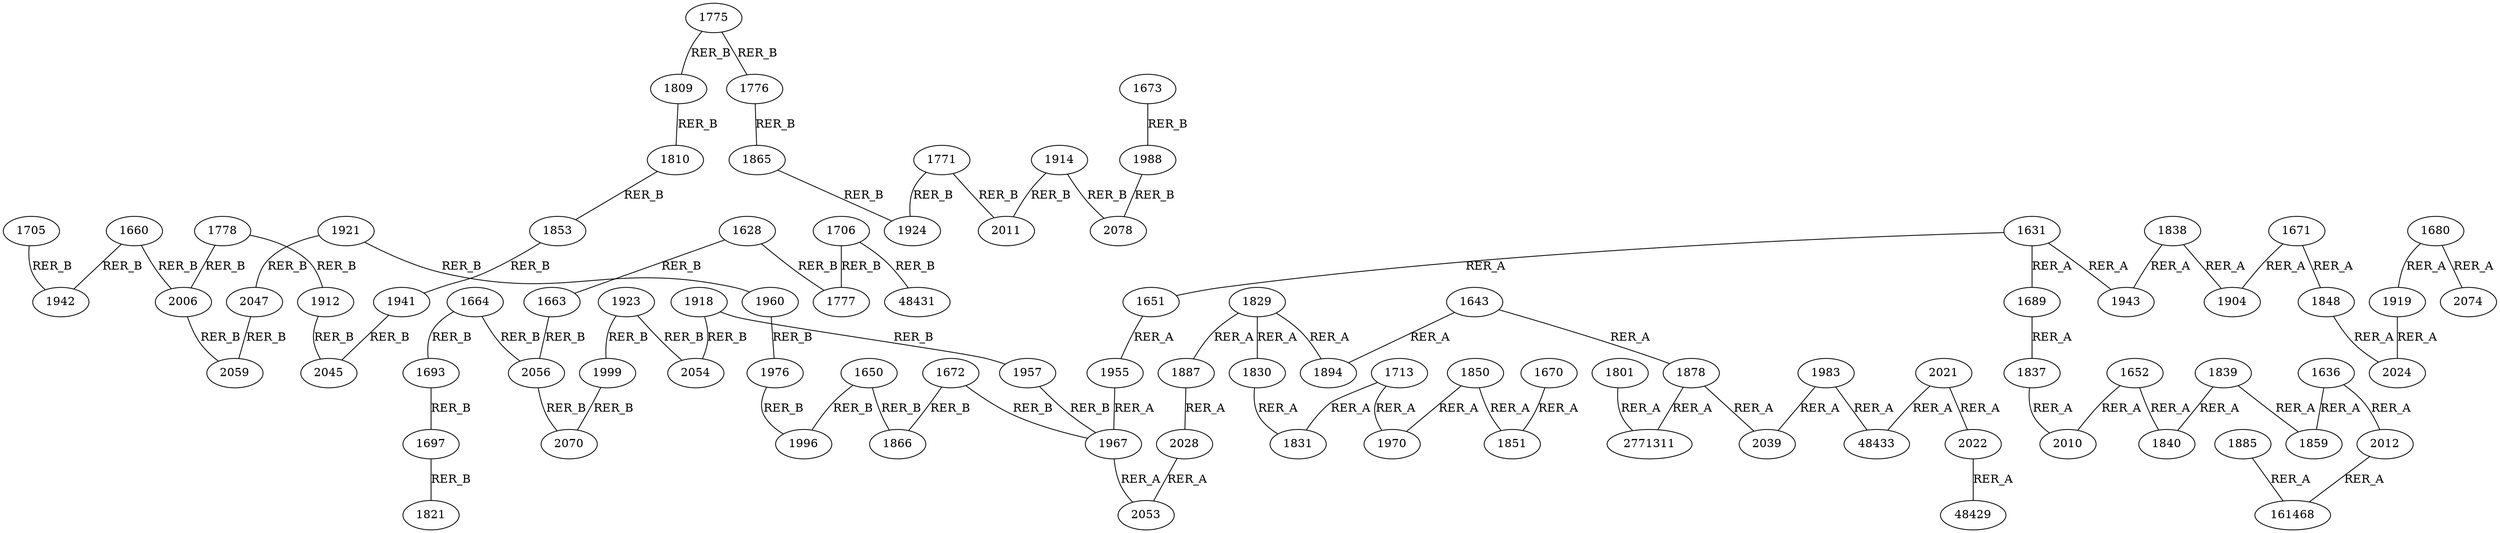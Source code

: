 graph graphe { 
	1628;
	1631;
	1636;
	1643;
	1650;
	1651;
	1652;
	1660;
	1663;
	1664;
	1670;
	1671;
	1672;
	1673;
	1680;
	1689;
	1693;
	1697;
	1705;
	1706;
	1713;
	1771;
	1775;
	1776;
	1777;
	1778;
	1801;
	1809;
	1810;
	1821;
	1829;
	1830;
	1831;
	1837;
	1838;
	1839;
	1840;
	1848;
	1850;
	1851;
	1853;
	1859;
	1865;
	1866;
	1878;
	1885;
	1887;
	1894;
	1904;
	1912;
	1914;
	1918;
	1919;
	1921;
	1923;
	1924;
	1941;
	1942;
	1943;
	1955;
	1957;
	1960;
	1967;
	1970;
	1976;
	1983;
	1988;
	1996;
	1999;
	2006;
	2010;
	2011;
	2012;
	2021;
	2022;
	2024;
	2028;
	2039;
	2045;
	2047;
	2053;
	2054;
	2056;
	2059;
	2070;
	2074;
	2078;
	48429;
	48431;
	48433;
	161468;
	2771311;
	1628 -- 1663 [label=RER_B] ;
	1628 -- 1777 [label=RER_B] ;
	1631 -- 1651 [label=RER_A] ;
	1631 -- 1689 [label=RER_A] ;
	1631 -- 1943 [label=RER_A] ;
	1636 -- 1859 [label=RER_A] ;
	1636 -- 2012 [label=RER_A] ;
	1643 -- 1878 [label=RER_A] ;
	1643 -- 1894 [label=RER_A] ;
	1650 -- 1866 [label=RER_B] ;
	1650 -- 1996 [label=RER_B] ;
	1651 -- 1955 [label=RER_A] ;
	1652 -- 1840 [label=RER_A] ;
	1652 -- 2010 [label=RER_A] ;
	1660 -- 1942 [label=RER_B] ;
	1660 -- 2006 [label=RER_B] ;
	1663 -- 2056 [label=RER_B] ;
	1664 -- 1693 [label=RER_B] ;
	1664 -- 2056 [label=RER_B] ;
	1670 -- 1851 [label=RER_A] ;
	1671 -- 1848 [label=RER_A] ;
	1671 -- 1904 [label=RER_A] ;
	1672 -- 1866 [label=RER_B] ;
	1672 -- 1967 [label=RER_B] ;
	1673 -- 1988 [label=RER_B] ;
	1680 -- 1919 [label=RER_A] ;
	1680 -- 2074 [label=RER_A] ;
	1689 -- 1837 [label=RER_A] ;
	1693 -- 1697 [label=RER_B] ;
	1697 -- 1821 [label=RER_B] ;
	1705 -- 1942 [label=RER_B] ;
	1706 -- 1777 [label=RER_B] ;
	1706 -- 48431 [label=RER_B] ;
	1713 -- 1831 [label=RER_A] ;
	1713 -- 1970 [label=RER_A] ;
	1771 -- 1924 [label=RER_B] ;
	1771 -- 2011 [label=RER_B] ;
	1775 -- 1776 [label=RER_B] ;
	1775 -- 1809 [label=RER_B] ;
	1776 -- 1865 [label=RER_B] ;
	1778 -- 1912 [label=RER_B] ;
	1778 -- 2006 [label=RER_B] ;
	1801 -- 2771311 [label=RER_A] ;
	1809 -- 1810 [label=RER_B] ;
	1810 -- 1853 [label=RER_B] ;
	1829 -- 1830 [label=RER_A] ;
	1829 -- 1887 [label=RER_A] ;
	1829 -- 1894 [label=RER_A] ;
	1830 -- 1831 [label=RER_A] ;
	1837 -- 2010 [label=RER_A] ;
	1838 -- 1904 [label=RER_A] ;
	1838 -- 1943 [label=RER_A] ;
	1839 -- 1840 [label=RER_A] ;
	1839 -- 1859 [label=RER_A] ;
	1848 -- 2024 [label=RER_A] ;
	1850 -- 1851 [label=RER_A] ;
	1850 -- 1970 [label=RER_A] ;
	1853 -- 1941 [label=RER_B] ;
	1865 -- 1924 [label=RER_B] ;
	1878 -- 2039 [label=RER_A] ;
	1878 -- 2771311 [label=RER_A] ;
	1885 -- 161468 [label=RER_A] ;
	1887 -- 2028 [label=RER_A] ;
	1912 -- 2045 [label=RER_B] ;
	1914 -- 2011 [label=RER_B] ;
	1914 -- 2078 [label=RER_B] ;
	1918 -- 1957 [label=RER_B] ;
	1918 -- 2054 [label=RER_B] ;
	1919 -- 2024 [label=RER_A] ;
	1921 -- 1960 [label=RER_B] ;
	1921 -- 2047 [label=RER_B] ;
	1923 -- 1999 [label=RER_B] ;
	1923 -- 2054 [label=RER_B] ;
	1941 -- 2045 [label=RER_B] ;
	1955 -- 1967 [label=RER_A] ;
	1957 -- 1967 [label=RER_B] ;
	1960 -- 1976 [label=RER_B] ;
	1967 -- 2053 [label=RER_A] ;
	1976 -- 1996 [label=RER_B] ;
	1983 -- 2039 [label=RER_A] ;
	1983 -- 48433 [label=RER_A] ;
	1988 -- 2078 [label=RER_B] ;
	1999 -- 2070 [label=RER_B] ;
	2006 -- 2059 [label=RER_B] ;
	2012 -- 161468 [label=RER_A] ;
	2021 -- 2022 [label=RER_A] ;
	2021 -- 48433 [label=RER_A] ;
	2022 -- 48429 [label=RER_A] ;
	2028 -- 2053 [label=RER_A] ;
	2047 -- 2059 [label=RER_B] ;
	2056 -- 2070 [label=RER_B] ;
}